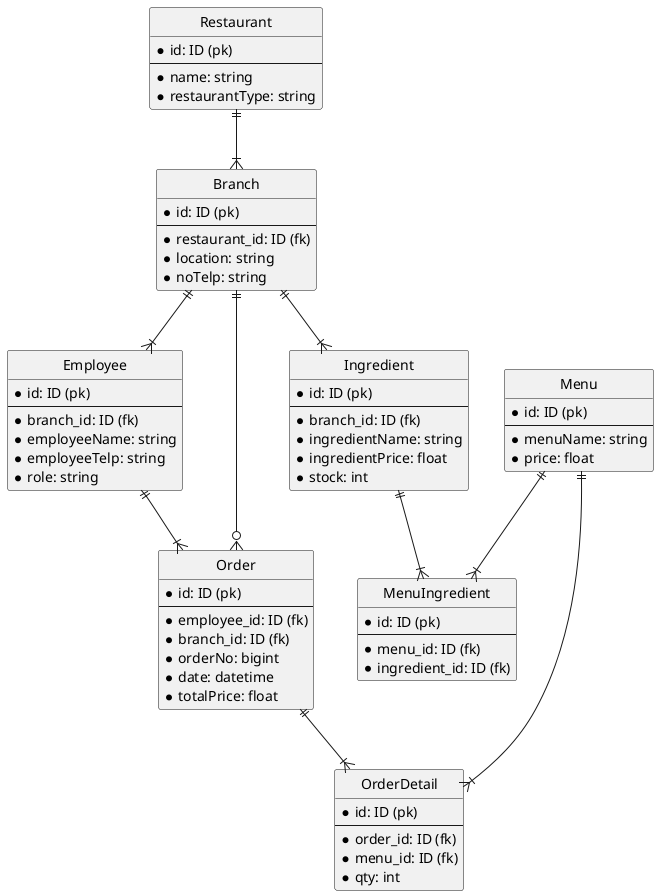 ' untuk teknologi yang dipakai saya memilih database yang bersifat dikarenakan sudah dapat mencukupi kebutuhan bisnis,
' skema data yang sudah dapat dirancang sejak awal, dan jenis data yang bersifat structured

' untuk database yang digunakan dapat memakai mysql ataupun postgresql

' kapan memilih penggunaan nosql:
' 1. ketika data bersifat unstructured atau dalam jumlah besar
' 2. ketika tidak data tidak terlalu bergantung dengan konsistensi (eventual consistency)
' 3. schema yang bersifat fleksibel, lebih cocok menggunakan nosql
' 4. skalabilitas horizontal

' kapan memilih penggunaan sql:
' 1. kompleks query
' 2. ketika ingin konsistensi (ACID)
' 3. skalabilitas vertikal
' 4. memiliki predefined schema

@startuml user

' hide the spot
hide circle

entity "Restaurant" as Restaurant{
    * id: ID (pk)
    --
    * name: string
    * restaurantType: string
}

' assuming we have multiple branches
entity "Branch" as Branch{
    * id: ID (pk)
    --
    * restaurant_id: ID (fk)
    * location: string
    * noTelp: string
}

Restaurant ||--|{ Branch

entity "Employee" as Employee{
    * id: ID (pk)
    --
    * branch_id: ID (fk)
    * employeeName: string
    * employeeTelp: string
    * role: string
}

Branch ||--|{ Employee

entity "Order" as Order{
    * id: ID (pk)
    --
    * employee_id: ID (fk)
    * branch_id: ID (fk)
    * orderNo: bigint
    * date: datetime
    * totalPrice: float
}

Employee ||--|{ Order
Branch ||--o{ Order

entity "OrderDetail" as OrderDetail{
    * id: ID (pk)
    --
    * order_id: ID (fk)
    * menu_id: ID (fk)
    * qty: int
}

entity "Menu" as Menu{
    * id: ID (pk)
    --
    * menuName: string
    * price: float
}

Menu ||--|{ OrderDetail
Order ||--|{ OrderDetail

entity "MenuIngredient" as MenuIngredient{
    * id: ID (pk)
    --
    * menu_id: ID (fk)
    * ingredient_id: ID (fk)
}

entity "Ingredient" as Ingredient{
    * id: ID (pk)
    --
    * branch_id: ID (fk)
    * ingredientName: string
    * ingredientPrice: float
    * stock: int
}

Menu ||--|{ MenuIngredient
Ingredient ||--|{ MenuIngredient
Branch ||--|{ Ingredient

@enduml
